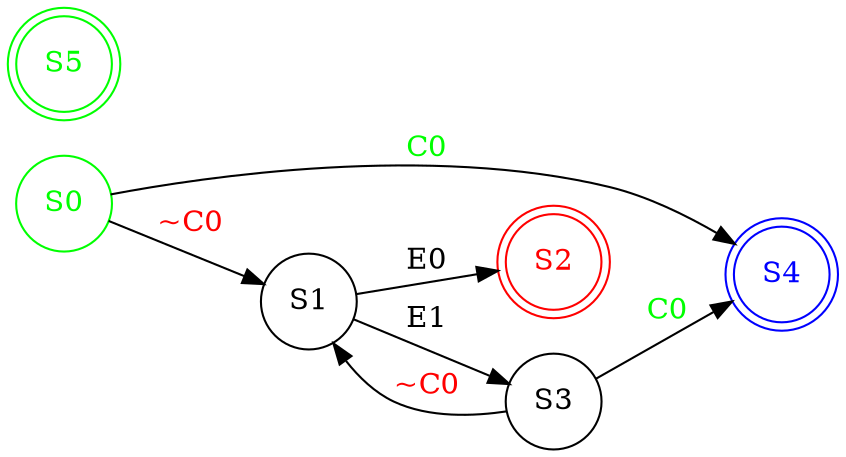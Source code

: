digraph AggregateOrder {
  rankdir = LR;

  node [shape = circle];

  S0 [color = green
      fontcolor = green];
  S2 [shape = doublecircle
      color = red
      fontcolor = red];
  S4 [shape = doublecircle
      color = blue
      fontcolor = blue];
  S5 [shape = doublecircle
      color = green
      fontcolor = green];

  S0 -> S1 [label = "~C0"
            fontcolor = red];
  S0 -> S4 [label = "C0"
            fontcolor = green];
  S1 -> S2 [label = "E0"];
  S1 -> S3 [label = "E1"];
  S3 -> S1 [label = "~C0"
            fontcolor = red];
  S3 -> S4 [label = "C0"
            fontcolor = green];
}
